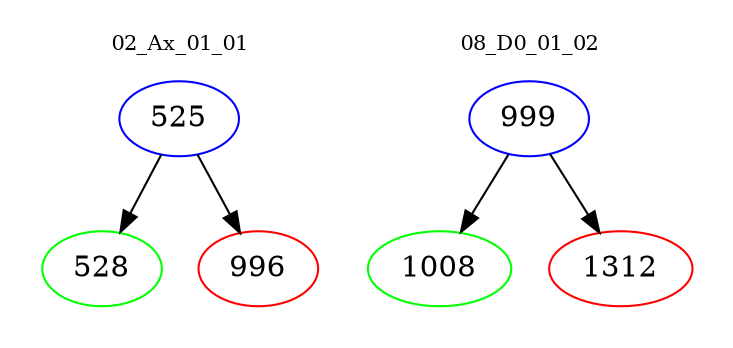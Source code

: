 digraph{
subgraph cluster_0 {
color = white
label = "02_Ax_01_01";
fontsize=10;
T0_525 [label="525", color="blue"]
T0_525 -> T0_528 [color="black"]
T0_528 [label="528", color="green"]
T0_525 -> T0_996 [color="black"]
T0_996 [label="996", color="red"]
}
subgraph cluster_1 {
color = white
label = "08_D0_01_02";
fontsize=10;
T1_999 [label="999", color="blue"]
T1_999 -> T1_1008 [color="black"]
T1_1008 [label="1008", color="green"]
T1_999 -> T1_1312 [color="black"]
T1_1312 [label="1312", color="red"]
}
}
